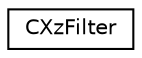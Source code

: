 digraph "Graphical Class Hierarchy"
{
 // LATEX_PDF_SIZE
  edge [fontname="Helvetica",fontsize="10",labelfontname="Helvetica",labelfontsize="10"];
  node [fontname="Helvetica",fontsize="10",shape=record];
  rankdir="LR";
  Node0 [label="CXzFilter",height=0.2,width=0.4,color="black", fillcolor="white", style="filled",URL="$struct_c_xz_filter.html",tooltip=" "];
}
